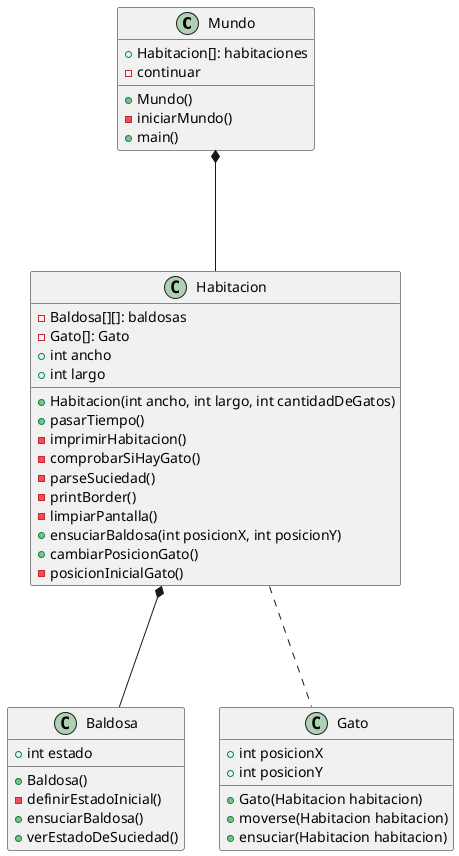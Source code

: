 @startuml

class Mundo{
    + Habitacion[]: habitaciones
    + Mundo()
    - iniciarMundo()
    - continuar
    + main()
}

class Habitacion {
    - Baldosa[][]: baldosas
    - Gato[]: Gato
    + int ancho
    + int largo
    + Habitacion(int ancho, int largo, int cantidadDeGatos)
    + pasarTiempo()
    - imprimirHabitacion()
    - comprobarSiHayGato()
    - parseSuciedad()
    - printBorder()
    - limpiarPantalla()
    + ensuciarBaldosa(int posicionX, int posicionY)
    + cambiarPosicionGato()
    - posicionInicialGato()
}

class Baldosa{
    + int estado
    + Baldosa()
    - definirEstadoInicial()
    + ensuciarBaldosa()
    + verEstadoDeSuciedad()
}

class Gato{
    + int posicionX
    + int posicionY
    + Gato(Habitacion habitacion)
    + moverse(Habitacion habitacion)
    + ensuciar(Habitacion habitacion)

}

Mundo *-D-- Habitacion

Habitacion *-D-- Baldosa 
Habitacion ... Gato

@enduml